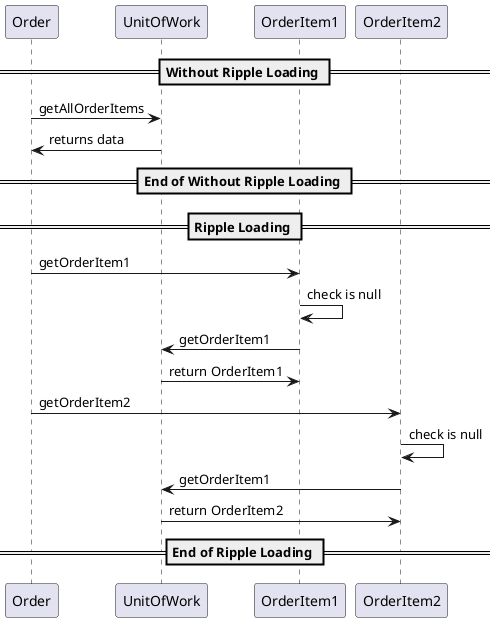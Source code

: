 @startuml
== Without Ripple Loading ==
Order -> UnitOfWork : getAllOrderItems
UnitOfWork -> Order : returns data
==End of Without Ripple Loading ==
==Ripple Loading ==
Order -> OrderItem1 : getOrderItem1
OrderItem1 -> OrderItem1 : check is null
OrderItem1 -> UnitOfWork : getOrderItem1
UnitOfWork -> OrderItem1 : return OrderItem1

Order -> OrderItem2 : getOrderItem2
OrderItem2 -> OrderItem2 : check is null
OrderItem2 -> UnitOfWork : getOrderItem1
UnitOfWork -> OrderItem2 : return OrderItem2
== End of Ripple Loading ==

@enduml